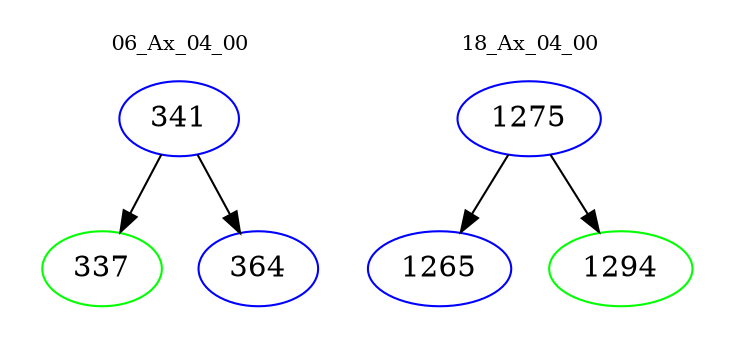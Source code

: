 digraph{
subgraph cluster_0 {
color = white
label = "06_Ax_04_00";
fontsize=10;
T0_341 [label="341", color="blue"]
T0_341 -> T0_337 [color="black"]
T0_337 [label="337", color="green"]
T0_341 -> T0_364 [color="black"]
T0_364 [label="364", color="blue"]
}
subgraph cluster_1 {
color = white
label = "18_Ax_04_00";
fontsize=10;
T1_1275 [label="1275", color="blue"]
T1_1275 -> T1_1265 [color="black"]
T1_1265 [label="1265", color="blue"]
T1_1275 -> T1_1294 [color="black"]
T1_1294 [label="1294", color="green"]
}
}

